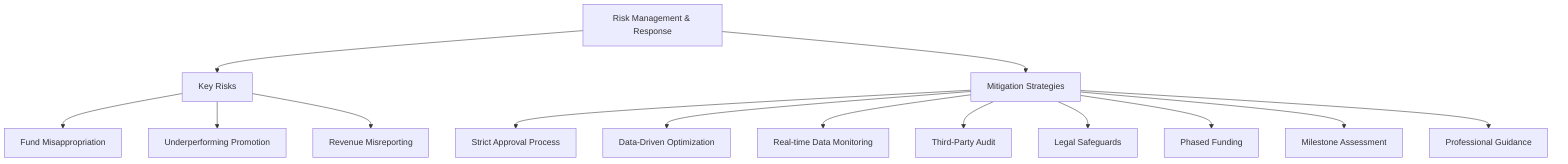graph TD
    A[Risk Management & Response] --> B[Key Risks]
    A --> C[Mitigation Strategies]

    B[Key Risks] --> B1[Fund Misappropriation]
    B --> B2[Underperforming Promotion]
    B --> B3[Revenue Misreporting]

    C[Mitigation Strategies] --> C1[Strict Approval Process]
    C --> C2[Data-Driven Optimization]
    C --> C3[Real-time Data Monitoring]
    C --> C4[Third-Party Audit]
    C --> C5[Legal Safeguards]
    C --> C6[Phased Funding]
    C --> C7[Milestone Assessment]
    C --> C8[Professional Guidance]